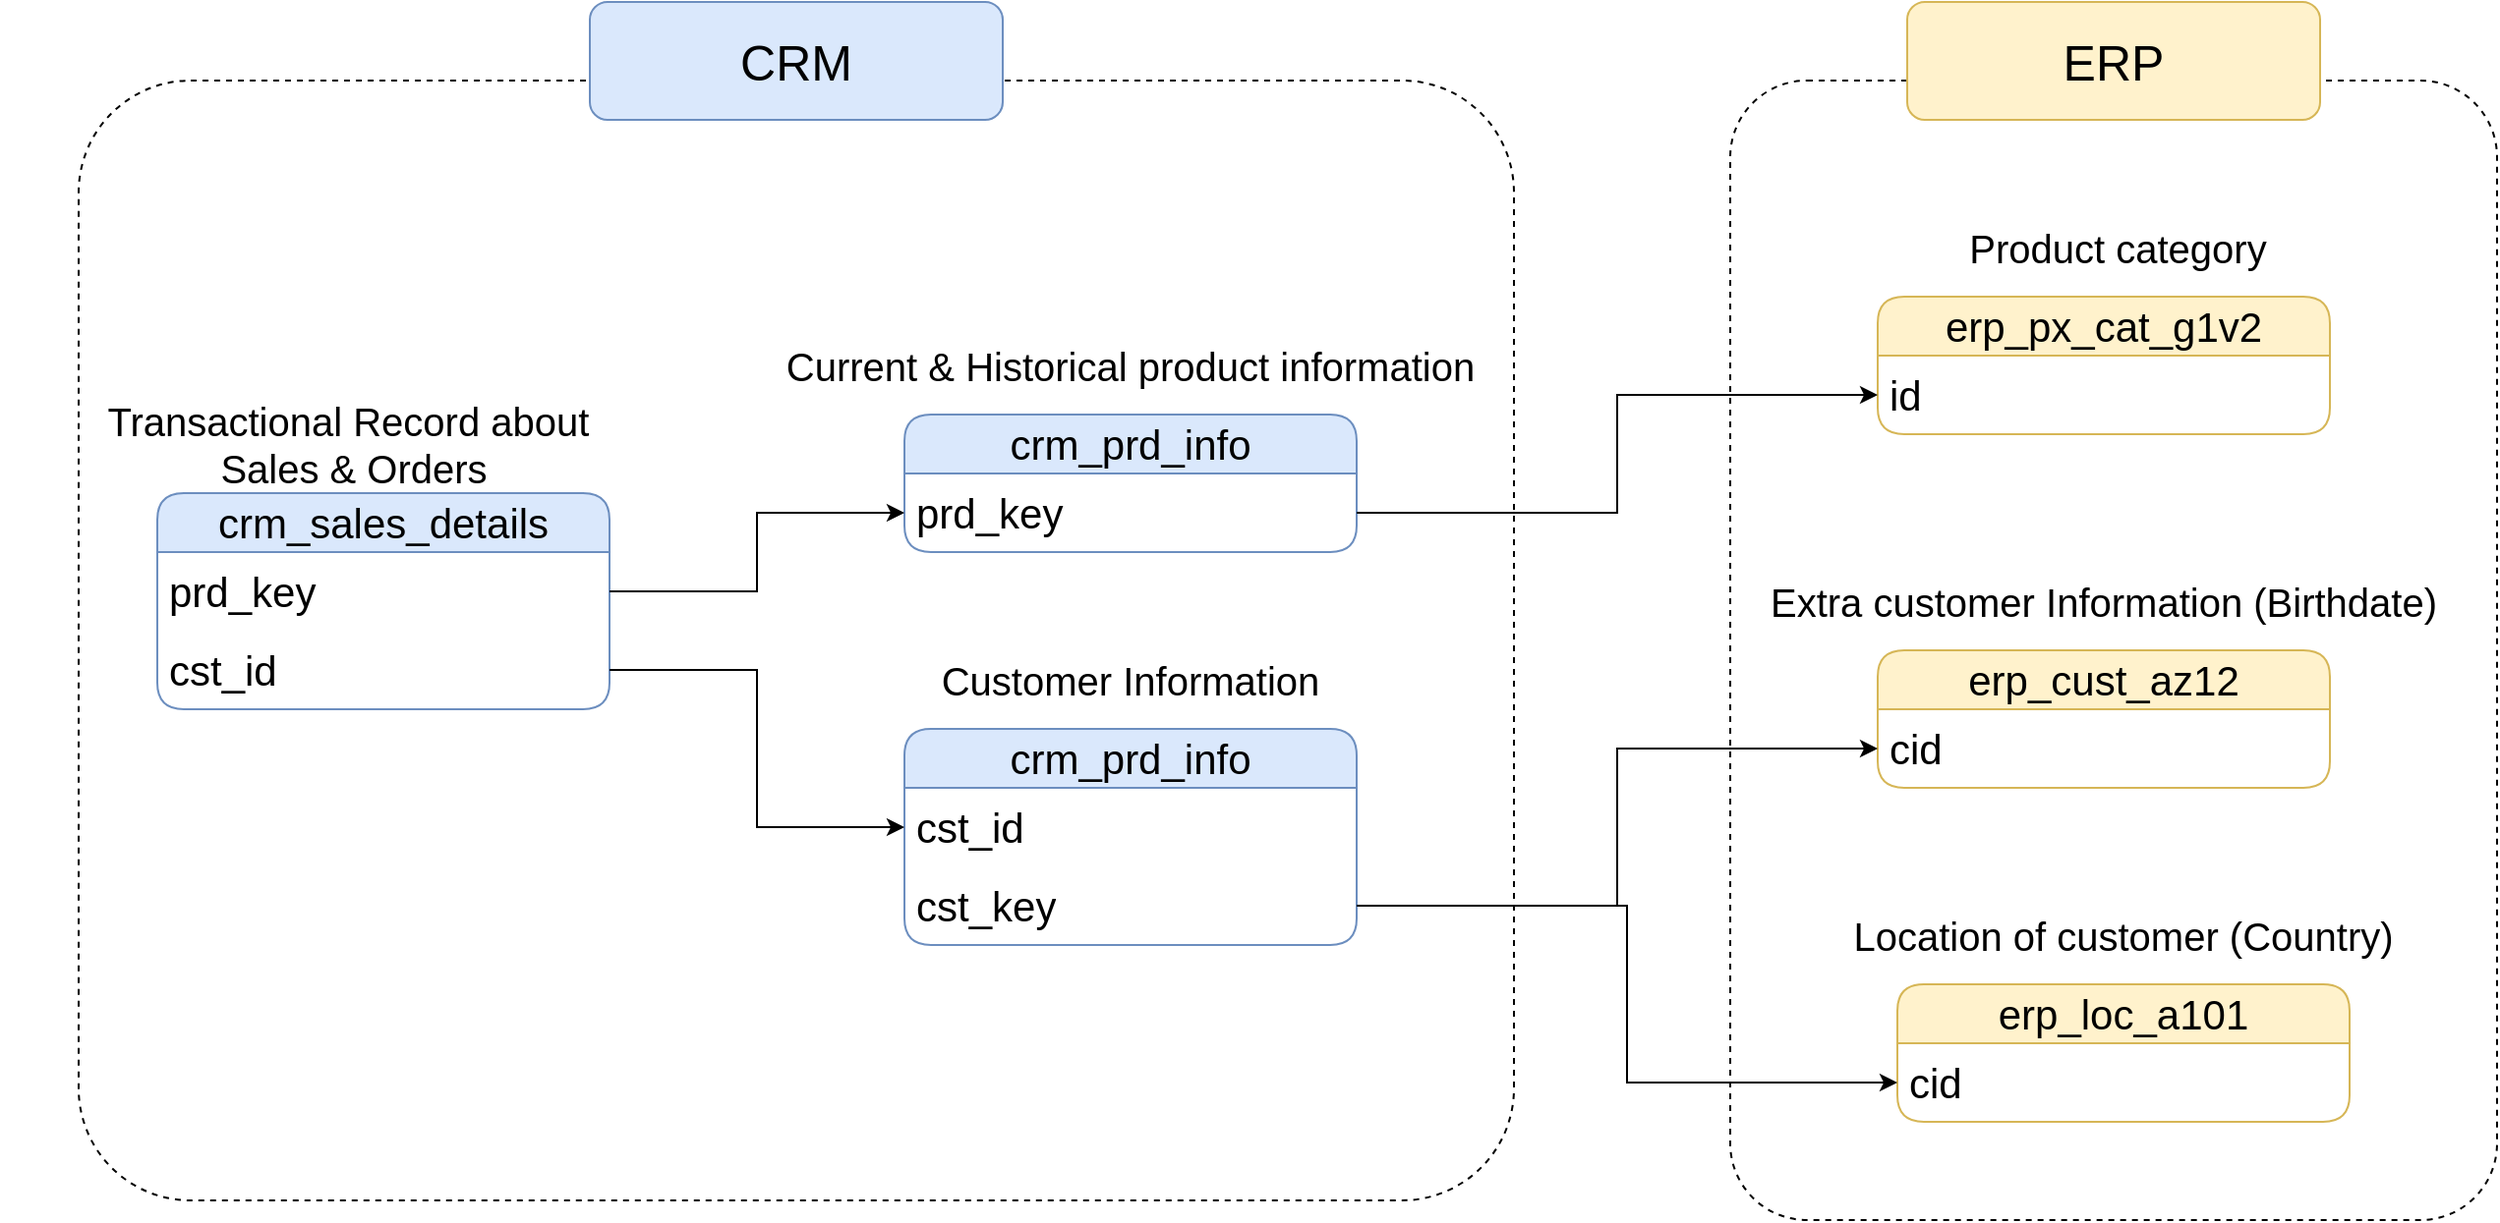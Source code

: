 <mxfile version="28.1.2">
  <diagram name="Page-1" id="9eLXQV38igwtG7Een9L7">
    <mxGraphModel dx="1383" dy="826" grid="1" gridSize="10" guides="1" tooltips="1" connect="1" arrows="1" fold="1" page="1" pageScale="1" pageWidth="3300" pageHeight="4681" math="0" shadow="0">
      <root>
        <mxCell id="0" />
        <mxCell id="1" parent="0" />
        <mxCell id="AhHQeU4UPzq-VGjJB_PF-1" value="crm_prd_info" style="swimlane;fontStyle=0;childLayout=stackLayout;horizontal=1;startSize=30;horizontalStack=0;resizeParent=1;resizeParentMax=0;resizeLast=0;collapsible=1;marginBottom=0;whiteSpace=wrap;html=1;rounded=1;fillColor=#dae8fc;strokeColor=#6c8ebf;fontSize=21;" vertex="1" parent="1">
          <mxGeometry x="660" y="410" width="230" height="70" as="geometry" />
        </mxCell>
        <mxCell id="AhHQeU4UPzq-VGjJB_PF-2" value="prd_key" style="text;align=left;verticalAlign=middle;spacingLeft=4;spacingRight=4;overflow=hidden;points=[[0,0.5],[1,0.5]];portConstraint=eastwest;rotatable=0;whiteSpace=wrap;html=1;rounded=1;fontSize=21;fontStyle=0" vertex="1" parent="AhHQeU4UPzq-VGjJB_PF-1">
          <mxGeometry y="30" width="230" height="40" as="geometry" />
        </mxCell>
        <mxCell id="AhHQeU4UPzq-VGjJB_PF-5" value="&lt;font style=&quot;font-size: 20px;&quot;&gt;Current &amp;amp; Historical product&amp;nbsp;&lt;/font&gt;&lt;span style=&quot;font-size: 20px; background-color: transparent; color: light-dark(rgb(0, 0, 0), rgb(255, 255, 255));&quot;&gt;information&lt;/span&gt;" style="text;html=1;align=center;verticalAlign=middle;whiteSpace=wrap;rounded=0;" vertex="1" parent="1">
          <mxGeometry x="595" y="370" width="360" height="30" as="geometry" />
        </mxCell>
        <mxCell id="AhHQeU4UPzq-VGjJB_PF-6" value="crm_prd_info" style="swimlane;fontStyle=0;childLayout=stackLayout;horizontal=1;startSize=30;horizontalStack=0;resizeParent=1;resizeParentMax=0;resizeLast=0;collapsible=1;marginBottom=0;whiteSpace=wrap;html=1;rounded=1;fillColor=#dae8fc;strokeColor=#6c8ebf;fontSize=21;" vertex="1" parent="1">
          <mxGeometry x="660" y="570" width="230" height="110" as="geometry" />
        </mxCell>
        <mxCell id="AhHQeU4UPzq-VGjJB_PF-7" value="cst_id" style="text;align=left;verticalAlign=middle;spacingLeft=4;spacingRight=4;overflow=hidden;points=[[0,0.5],[1,0.5]];portConstraint=eastwest;rotatable=0;whiteSpace=wrap;html=1;rounded=1;fontSize=21;fontStyle=0" vertex="1" parent="AhHQeU4UPzq-VGjJB_PF-6">
          <mxGeometry y="30" width="230" height="40" as="geometry" />
        </mxCell>
        <mxCell id="AhHQeU4UPzq-VGjJB_PF-24" value="cst_key" style="text;align=left;verticalAlign=middle;spacingLeft=4;spacingRight=4;overflow=hidden;points=[[0,0.5],[1,0.5]];portConstraint=eastwest;rotatable=0;whiteSpace=wrap;html=1;rounded=1;fontSize=21;fontStyle=0" vertex="1" parent="AhHQeU4UPzq-VGjJB_PF-6">
          <mxGeometry y="70" width="230" height="40" as="geometry" />
        </mxCell>
        <mxCell id="AhHQeU4UPzq-VGjJB_PF-8" value="&lt;span style=&quot;font-size: 20px;&quot;&gt;Customer Information&lt;/span&gt;" style="text;html=1;align=center;verticalAlign=middle;whiteSpace=wrap;rounded=0;" vertex="1" parent="1">
          <mxGeometry x="595" y="530" width="360" height="30" as="geometry" />
        </mxCell>
        <mxCell id="AhHQeU4UPzq-VGjJB_PF-11" value="crm_sales_details" style="swimlane;fontStyle=0;childLayout=stackLayout;horizontal=1;startSize=30;horizontalStack=0;resizeParent=1;resizeParentMax=0;resizeLast=0;collapsible=1;marginBottom=0;whiteSpace=wrap;html=1;rounded=1;fillColor=#dae8fc;strokeColor=#6c8ebf;fontSize=21;" vertex="1" parent="1">
          <mxGeometry x="280" y="450" width="230" height="110" as="geometry" />
        </mxCell>
        <mxCell id="AhHQeU4UPzq-VGjJB_PF-15" value="prd_key" style="text;align=left;verticalAlign=middle;spacingLeft=4;spacingRight=4;overflow=hidden;points=[[0,0.5],[1,0.5]];portConstraint=eastwest;rotatable=0;whiteSpace=wrap;html=1;rounded=1;fontSize=21;fontStyle=0" vertex="1" parent="AhHQeU4UPzq-VGjJB_PF-11">
          <mxGeometry y="30" width="230" height="40" as="geometry" />
        </mxCell>
        <mxCell id="AhHQeU4UPzq-VGjJB_PF-12" value="cst_id" style="text;align=left;verticalAlign=middle;spacingLeft=4;spacingRight=4;overflow=hidden;points=[[0,0.5],[1,0.5]];portConstraint=eastwest;rotatable=0;whiteSpace=wrap;html=1;rounded=1;fontSize=21;fontStyle=0" vertex="1" parent="AhHQeU4UPzq-VGjJB_PF-11">
          <mxGeometry y="70" width="230" height="40" as="geometry" />
        </mxCell>
        <mxCell id="AhHQeU4UPzq-VGjJB_PF-13" value="&lt;span style=&quot;font-size: 20px;&quot;&gt;Transactional Record about&amp;nbsp;&lt;br&gt;Sales &amp;amp; Orders&lt;/span&gt;" style="text;html=1;align=center;verticalAlign=middle;whiteSpace=wrap;rounded=0;" vertex="1" parent="1">
          <mxGeometry x="200" y="410" width="360" height="30" as="geometry" />
        </mxCell>
        <mxCell id="AhHQeU4UPzq-VGjJB_PF-16" style="edgeStyle=orthogonalEdgeStyle;rounded=0;orthogonalLoop=1;jettySize=auto;html=1;" edge="1" parent="1" source="AhHQeU4UPzq-VGjJB_PF-12" target="AhHQeU4UPzq-VGjJB_PF-7">
          <mxGeometry relative="1" as="geometry" />
        </mxCell>
        <mxCell id="AhHQeU4UPzq-VGjJB_PF-18" style="edgeStyle=orthogonalEdgeStyle;rounded=0;orthogonalLoop=1;jettySize=auto;html=1;entryX=0;entryY=0.5;entryDx=0;entryDy=0;" edge="1" parent="1" source="AhHQeU4UPzq-VGjJB_PF-15" target="AhHQeU4UPzq-VGjJB_PF-2">
          <mxGeometry relative="1" as="geometry" />
        </mxCell>
        <mxCell id="AhHQeU4UPzq-VGjJB_PF-21" value="erp_cust_az12" style="swimlane;fontStyle=0;childLayout=stackLayout;horizontal=1;startSize=30;horizontalStack=0;resizeParent=1;resizeParentMax=0;resizeLast=0;collapsible=1;marginBottom=0;whiteSpace=wrap;html=1;rounded=1;fillColor=#fff2cc;strokeColor=#d6b656;fontSize=21;" vertex="1" parent="1">
          <mxGeometry x="1155" y="530" width="230" height="70" as="geometry" />
        </mxCell>
        <mxCell id="AhHQeU4UPzq-VGjJB_PF-22" value="cid" style="text;align=left;verticalAlign=middle;spacingLeft=4;spacingRight=4;overflow=hidden;points=[[0,0.5],[1,0.5]];portConstraint=eastwest;rotatable=0;whiteSpace=wrap;html=1;rounded=1;fontSize=21;fontStyle=0;" vertex="1" parent="AhHQeU4UPzq-VGjJB_PF-21">
          <mxGeometry y="30" width="230" height="40" as="geometry" />
        </mxCell>
        <mxCell id="AhHQeU4UPzq-VGjJB_PF-23" value="&lt;span style=&quot;font-size: 20px;&quot;&gt;Extra customer Information (Birthdate)&lt;/span&gt;" style="text;html=1;align=center;verticalAlign=middle;whiteSpace=wrap;rounded=0;" vertex="1" parent="1">
          <mxGeometry x="1090" y="490" width="360" height="30" as="geometry" />
        </mxCell>
        <mxCell id="AhHQeU4UPzq-VGjJB_PF-26" style="edgeStyle=orthogonalEdgeStyle;rounded=0;orthogonalLoop=1;jettySize=auto;html=1;entryX=0;entryY=0.5;entryDx=0;entryDy=0;" edge="1" parent="1" source="AhHQeU4UPzq-VGjJB_PF-24" target="AhHQeU4UPzq-VGjJB_PF-22">
          <mxGeometry relative="1" as="geometry" />
        </mxCell>
        <mxCell id="AhHQeU4UPzq-VGjJB_PF-27" value="erp_loc_a101" style="swimlane;fontStyle=0;childLayout=stackLayout;horizontal=1;startSize=30;horizontalStack=0;resizeParent=1;resizeParentMax=0;resizeLast=0;collapsible=1;marginBottom=0;whiteSpace=wrap;html=1;rounded=1;fillColor=#fff2cc;strokeColor=#d6b656;fontSize=21;" vertex="1" parent="1">
          <mxGeometry x="1165" y="700" width="230" height="70" as="geometry" />
        </mxCell>
        <mxCell id="AhHQeU4UPzq-VGjJB_PF-28" value="cid" style="text;align=left;verticalAlign=middle;spacingLeft=4;spacingRight=4;overflow=hidden;points=[[0,0.5],[1,0.5]];portConstraint=eastwest;rotatable=0;whiteSpace=wrap;html=1;rounded=1;fontSize=21;fontStyle=0;" vertex="1" parent="AhHQeU4UPzq-VGjJB_PF-27">
          <mxGeometry y="30" width="230" height="40" as="geometry" />
        </mxCell>
        <mxCell id="AhHQeU4UPzq-VGjJB_PF-29" value="&lt;span style=&quot;font-size: 20px;&quot;&gt;Location of customer (Country)&lt;/span&gt;" style="text;html=1;align=center;verticalAlign=middle;whiteSpace=wrap;rounded=0;" vertex="1" parent="1">
          <mxGeometry x="1100" y="660" width="360" height="30" as="geometry" />
        </mxCell>
        <mxCell id="AhHQeU4UPzq-VGjJB_PF-30" style="edgeStyle=orthogonalEdgeStyle;rounded=0;orthogonalLoop=1;jettySize=auto;html=1;entryX=0;entryY=0.5;entryDx=0;entryDy=0;" edge="1" parent="1" source="AhHQeU4UPzq-VGjJB_PF-24" target="AhHQeU4UPzq-VGjJB_PF-28">
          <mxGeometry relative="1" as="geometry" />
        </mxCell>
        <mxCell id="AhHQeU4UPzq-VGjJB_PF-31" value="erp_px_cat_g1v2" style="swimlane;fontStyle=0;childLayout=stackLayout;horizontal=1;startSize=30;horizontalStack=0;resizeParent=1;resizeParentMax=0;resizeLast=0;collapsible=1;marginBottom=0;whiteSpace=wrap;html=1;rounded=1;fillColor=#fff2cc;strokeColor=#d6b656;fontSize=21;" vertex="1" parent="1">
          <mxGeometry x="1155" y="350" width="230" height="70" as="geometry" />
        </mxCell>
        <mxCell id="AhHQeU4UPzq-VGjJB_PF-32" value="id" style="text;align=left;verticalAlign=middle;spacingLeft=4;spacingRight=4;overflow=hidden;points=[[0,0.5],[1,0.5]];portConstraint=eastwest;rotatable=0;whiteSpace=wrap;html=1;rounded=1;fontSize=21;fontStyle=0;" vertex="1" parent="AhHQeU4UPzq-VGjJB_PF-31">
          <mxGeometry y="30" width="230" height="40" as="geometry" />
        </mxCell>
        <mxCell id="AhHQeU4UPzq-VGjJB_PF-33" style="edgeStyle=orthogonalEdgeStyle;rounded=0;orthogonalLoop=1;jettySize=auto;html=1;entryX=0;entryY=0.5;entryDx=0;entryDy=0;" edge="1" parent="1" source="AhHQeU4UPzq-VGjJB_PF-2" target="AhHQeU4UPzq-VGjJB_PF-32">
          <mxGeometry relative="1" as="geometry" />
        </mxCell>
        <mxCell id="AhHQeU4UPzq-VGjJB_PF-34" value="&lt;span style=&quot;font-size: 20px;&quot;&gt;Product category&amp;nbsp;&lt;/span&gt;" style="text;html=1;align=center;verticalAlign=middle;whiteSpace=wrap;rounded=0;" vertex="1" parent="1">
          <mxGeometry x="1100" y="310" width="360" height="30" as="geometry" />
        </mxCell>
        <mxCell id="AhHQeU4UPzq-VGjJB_PF-35" value="" style="rounded=1;whiteSpace=wrap;html=1;arcSize=10;fillColor=none;strokeColor=default;dashed=1;" vertex="1" parent="1">
          <mxGeometry x="240" y="240" width="730" height="570" as="geometry" />
        </mxCell>
        <mxCell id="AhHQeU4UPzq-VGjJB_PF-36" value="" style="rounded=1;whiteSpace=wrap;html=1;arcSize=10;fillColor=none;strokeColor=default;dashed=1;" vertex="1" parent="1">
          <mxGeometry x="1080" y="240" width="390" height="580" as="geometry" />
        </mxCell>
        <mxCell id="AhHQeU4UPzq-VGjJB_PF-37" value="&lt;font style=&quot;font-size: 25px;&quot;&gt;CRM&lt;/font&gt;" style="rounded=1;whiteSpace=wrap;html=1;fillColor=#dae8fc;strokeColor=#6c8ebf;" vertex="1" parent="1">
          <mxGeometry x="500" y="200" width="210" height="60" as="geometry" />
        </mxCell>
        <mxCell id="AhHQeU4UPzq-VGjJB_PF-38" value="&lt;span style=&quot;font-size: 25px;&quot;&gt;ERP&lt;/span&gt;" style="rounded=1;whiteSpace=wrap;html=1;fillColor=#fff2cc;strokeColor=#d6b656;" vertex="1" parent="1">
          <mxGeometry x="1170" y="200" width="210" height="60" as="geometry" />
        </mxCell>
      </root>
    </mxGraphModel>
  </diagram>
</mxfile>
